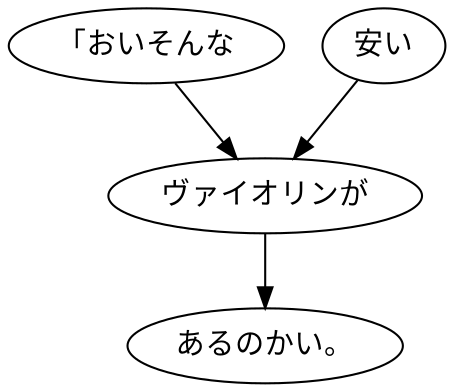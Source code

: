 digraph graph8116 {
	node0 [label="「おいそんな"];
	node1 [label="安い"];
	node2 [label="ヴァイオリンが"];
	node3 [label="あるのかい。"];
	node0 -> node2;
	node1 -> node2;
	node2 -> node3;
}

